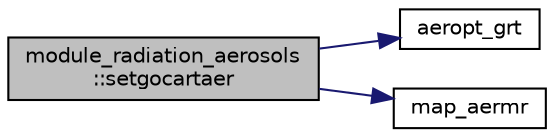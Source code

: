 digraph "module_radiation_aerosols::setgocartaer"
{
  edge [fontname="Helvetica",fontsize="10",labelfontname="Helvetica",labelfontsize="10"];
  node [fontname="Helvetica",fontsize="10",shape=record];
  rankdir="LR";
  Node30 [label="module_radiation_aerosols\l::setgocartaer",height=0.2,width=0.4,color="black", fillcolor="grey75", style="filled", fontcolor="black"];
  Node30 -> Node31 [color="midnightblue",fontsize="10",style="solid",fontname="Helvetica"];
  Node31 [label="aeropt_grt",height=0.2,width=0.4,color="black", fillcolor="white", style="filled",URL="$group__module__radiation__aerosols.html#ga4ff866c545425e7029a11999e97d8faa",tooltip="This subroutine computes aerosols optical properties in NSWLWBD SW/LW bands. Aerosol distribution at ..."];
  Node30 -> Node32 [color="midnightblue",fontsize="10",style="solid",fontname="Helvetica"];
  Node32 [label="map_aermr",height=0.2,width=0.4,color="black", fillcolor="white", style="filled",URL="$group__module__radiation__aerosols.html#ga651c4be2fa354238990c5c7b9488e9fd",tooltip="This subroutine maps input tracer fields (trcly) to local tracer array (aermr). "];
}
